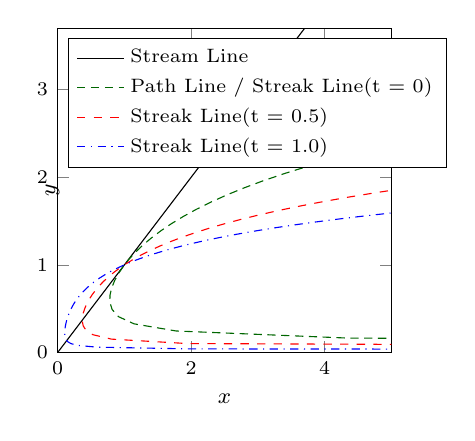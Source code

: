 \begin{tikzpicture}
\begin{axis}[%
width=0.48\textwidth,
height=0.47\textwidth,
xmin=0,xmax=5,
xlabel={$x$},
ymin=0,ymax=3.7,
ylabel={$y$},
anchor=left of south west,
legend style={legend pos=north west,font=\scriptsize,legend cell align=left},
yticklabel style={font=\scriptsize},
xticklabel style={font=\scriptsize},
xlabel style={font=\footnotesize},
ylabel style={font=\footnotesize,yshift=-15pt},
]
\addplot [no markers,domain=0:4]{x};
\addlegendentry{Stream Line};

\addplot [no markers,densely dashed,domain=0:4,samples=50,green!40!black]({exp(ln(\x)+ln(\x)*ln(\x))},\x);
\addlegendentry{Path Line / Streak Line(t = 0)};

\addplot [no markers,dashed,domain=0:4,samples=80,red]({exp(2*ln(\x)+ln(\x)*ln(\x))},\x);
\addlegendentry{Streak Line(t = 0.5)};

\addplot [no markers,dashdotted,domain=0:4,samples=200,blue]({exp(3*ln(\x)+ln(\x)*ln(\x))},\x);
\addlegendentry{Streak Line(t = 1.0)};
\end{axis}
\end{tikzpicture}%
